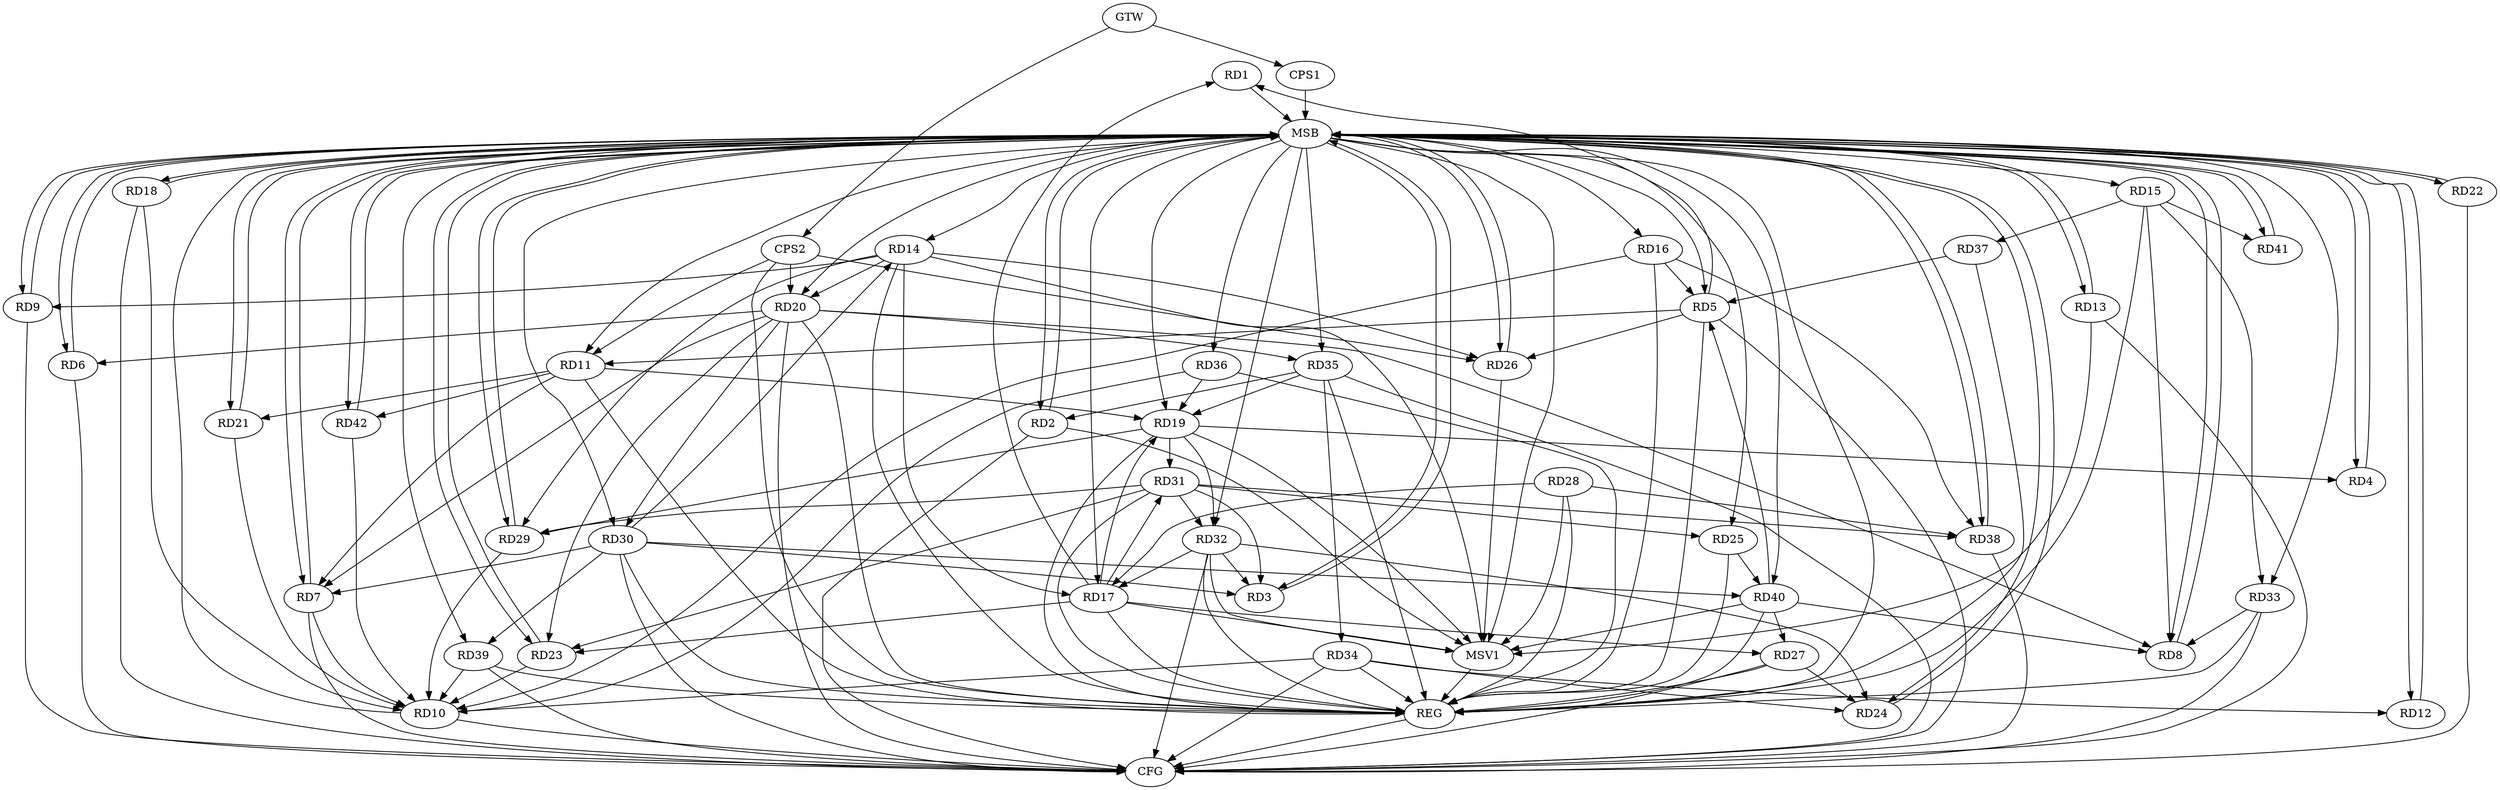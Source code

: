 strict digraph G {
  RD1 [ label="RD1" ];
  RD2 [ label="RD2" ];
  RD3 [ label="RD3" ];
  RD4 [ label="RD4" ];
  RD5 [ label="RD5" ];
  RD6 [ label="RD6" ];
  RD7 [ label="RD7" ];
  RD8 [ label="RD8" ];
  RD9 [ label="RD9" ];
  RD10 [ label="RD10" ];
  RD11 [ label="RD11" ];
  RD12 [ label="RD12" ];
  RD13 [ label="RD13" ];
  RD14 [ label="RD14" ];
  RD15 [ label="RD15" ];
  RD16 [ label="RD16" ];
  RD17 [ label="RD17" ];
  RD18 [ label="RD18" ];
  RD19 [ label="RD19" ];
  RD20 [ label="RD20" ];
  RD21 [ label="RD21" ];
  RD22 [ label="RD22" ];
  RD23 [ label="RD23" ];
  RD24 [ label="RD24" ];
  RD25 [ label="RD25" ];
  RD26 [ label="RD26" ];
  RD27 [ label="RD27" ];
  RD28 [ label="RD28" ];
  RD29 [ label="RD29" ];
  RD30 [ label="RD30" ];
  RD31 [ label="RD31" ];
  RD32 [ label="RD32" ];
  RD33 [ label="RD33" ];
  RD34 [ label="RD34" ];
  RD35 [ label="RD35" ];
  RD36 [ label="RD36" ];
  RD37 [ label="RD37" ];
  RD38 [ label="RD38" ];
  RD39 [ label="RD39" ];
  RD40 [ label="RD40" ];
  RD41 [ label="RD41" ];
  RD42 [ label="RD42" ];
  CPS1 [ label="CPS1" ];
  CPS2 [ label="CPS2" ];
  GTW [ label="GTW" ];
  REG [ label="REG" ];
  MSB [ label="MSB" ];
  CFG [ label="CFG" ];
  MSV1 [ label="MSV1" ];
  RD5 -> RD1;
  RD17 -> RD1;
  RD35 -> RD2;
  RD30 -> RD3;
  RD31 -> RD3;
  RD32 -> RD3;
  RD19 -> RD4;
  RD5 -> RD11;
  RD16 -> RD5;
  RD5 -> RD26;
  RD37 -> RD5;
  RD40 -> RD5;
  RD20 -> RD6;
  RD11 -> RD7;
  RD20 -> RD7;
  RD30 -> RD7;
  RD15 -> RD8;
  RD20 -> RD8;
  RD33 -> RD8;
  RD40 -> RD8;
  RD14 -> RD9;
  RD11 -> RD19;
  RD11 -> RD21;
  RD11 -> RD42;
  RD34 -> RD12;
  RD14 -> RD17;
  RD14 -> RD20;
  RD14 -> RD26;
  RD14 -> RD29;
  RD30 -> RD14;
  RD15 -> RD33;
  RD15 -> RD37;
  RD15 -> RD41;
  RD16 -> RD38;
  RD17 -> RD19;
  RD17 -> RD23;
  RD17 -> RD27;
  RD28 -> RD17;
  RD17 -> RD31;
  RD32 -> RD17;
  RD19 -> RD29;
  RD19 -> RD31;
  RD19 -> RD32;
  RD35 -> RD19;
  RD36 -> RD19;
  RD20 -> RD23;
  RD20 -> RD30;
  RD20 -> RD35;
  RD31 -> RD23;
  RD27 -> RD24;
  RD32 -> RD24;
  RD34 -> RD24;
  RD31 -> RD25;
  RD25 -> RD40;
  RD40 -> RD27;
  RD28 -> RD38;
  RD31 -> RD29;
  RD30 -> RD39;
  RD30 -> RD40;
  RD31 -> RD32;
  RD31 -> RD38;
  RD35 -> RD34;
  CPS2 -> RD26;
  CPS2 -> RD20;
  CPS2 -> RD11;
  GTW -> CPS1;
  GTW -> CPS2;
  RD5 -> REG;
  RD11 -> REG;
  RD14 -> REG;
  RD15 -> REG;
  RD16 -> REG;
  RD17 -> REG;
  RD19 -> REG;
  RD20 -> REG;
  RD25 -> REG;
  RD27 -> REG;
  RD28 -> REG;
  RD30 -> REG;
  RD31 -> REG;
  RD32 -> REG;
  RD33 -> REG;
  RD34 -> REG;
  RD35 -> REG;
  RD36 -> REG;
  RD37 -> REG;
  RD39 -> REG;
  RD40 -> REG;
  CPS2 -> REG;
  RD1 -> MSB;
  MSB -> RD6;
  MSB -> RD14;
  MSB -> RD16;
  MSB -> RD25;
  MSB -> REG;
  RD2 -> MSB;
  MSB -> RD29;
  MSB -> RD38;
  RD3 -> MSB;
  MSB -> RD2;
  MSB -> RD4;
  MSB -> RD5;
  MSB -> RD9;
  MSB -> RD33;
  RD4 -> MSB;
  MSB -> RD19;
  MSB -> RD20;
  MSB -> RD35;
  RD6 -> MSB;
  MSB -> RD13;
  MSB -> RD21;
  MSB -> RD26;
  RD7 -> MSB;
  MSB -> RD12;
  MSB -> RD17;
  MSB -> RD30;
  MSB -> RD39;
  MSB -> RD40;
  MSB -> RD41;
  RD8 -> MSB;
  MSB -> RD7;
  MSB -> RD24;
  RD9 -> MSB;
  RD10 -> MSB;
  RD12 -> MSB;
  RD13 -> MSB;
  MSB -> RD23;
  RD18 -> MSB;
  MSB -> RD42;
  RD21 -> MSB;
  MSB -> RD15;
  RD22 -> MSB;
  RD23 -> MSB;
  RD24 -> MSB;
  RD26 -> MSB;
  MSB -> RD8;
  MSB -> RD32;
  MSB -> RD36;
  RD29 -> MSB;
  MSB -> RD11;
  RD38 -> MSB;
  MSB -> RD3;
  MSB -> RD18;
  RD41 -> MSB;
  RD42 -> MSB;
  MSB -> RD22;
  CPS1 -> MSB;
  RD18 -> CFG;
  RD30 -> CFG;
  RD9 -> CFG;
  RD22 -> CFG;
  RD7 -> CFG;
  RD2 -> CFG;
  RD34 -> CFG;
  RD32 -> CFG;
  RD5 -> CFG;
  RD35 -> CFG;
  RD38 -> CFG;
  RD27 -> CFG;
  RD33 -> CFG;
  RD20 -> CFG;
  RD39 -> CFG;
  RD6 -> CFG;
  RD10 -> CFG;
  RD13 -> CFG;
  REG -> CFG;
  RD23 -> RD10;
  RD34 -> RD10;
  RD21 -> RD10;
  RD18 -> RD10;
  RD29 -> RD10;
  RD39 -> RD10;
  RD7 -> RD10;
  RD42 -> RD10;
  RD16 -> RD10;
  RD36 -> RD10;
  RD14 -> MSV1;
  RD17 -> MSV1;
  RD19 -> MSV1;
  RD28 -> MSV1;
  RD40 -> MSV1;
  MSB -> MSV1;
  RD2 -> MSV1;
  RD32 -> MSV1;
  RD13 -> MSV1;
  RD26 -> MSV1;
  MSV1 -> REG;
}
